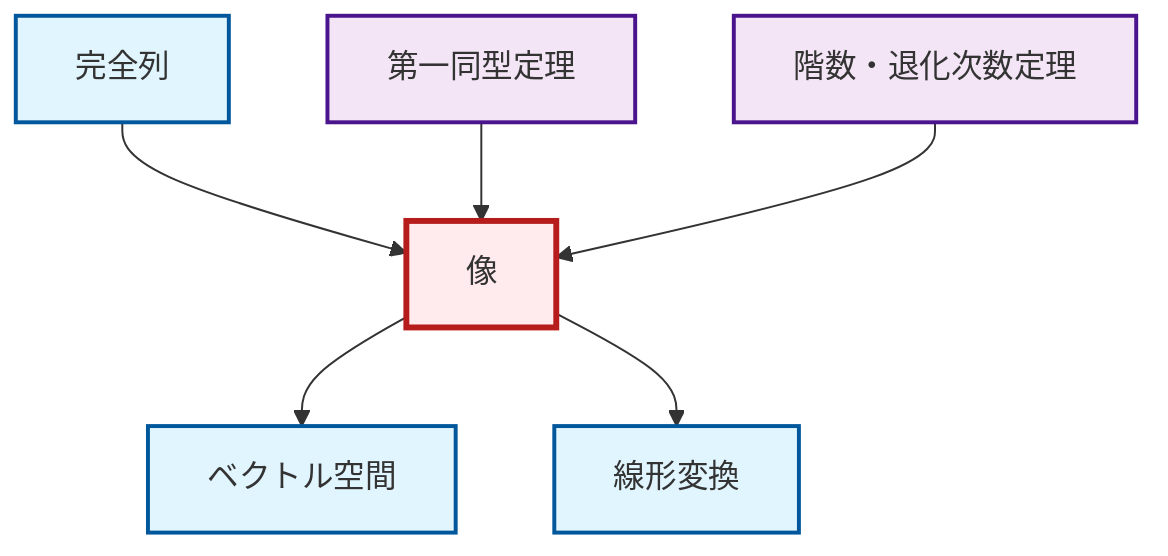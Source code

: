graph TD
    classDef definition fill:#e1f5fe,stroke:#01579b,stroke-width:2px
    classDef theorem fill:#f3e5f5,stroke:#4a148c,stroke-width:2px
    classDef axiom fill:#fff3e0,stroke:#e65100,stroke-width:2px
    classDef example fill:#e8f5e9,stroke:#1b5e20,stroke-width:2px
    classDef current fill:#ffebee,stroke:#b71c1c,stroke-width:3px
    def-linear-transformation["線形変換"]:::definition
    def-exact-sequence["完全列"]:::definition
    def-vector-space["ベクトル空間"]:::definition
    thm-first-isomorphism["第一同型定理"]:::theorem
    thm-rank-nullity["階数・退化次数定理"]:::theorem
    def-image["像"]:::definition
    def-exact-sequence --> def-image
    thm-first-isomorphism --> def-image
    thm-rank-nullity --> def-image
    def-image --> def-vector-space
    def-image --> def-linear-transformation
    class def-image current